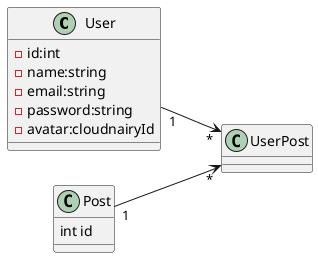 @startuml 
left to right direction
class User{
    -id:int
    -name:string
    -email:string
    -password:string
    -avatar:cloudnairyId
}
class Post{
    int id 
}
class UserPost{} 

User "1" --> "*" UserPost
Post "1" --> "*" UserPost

@enduml